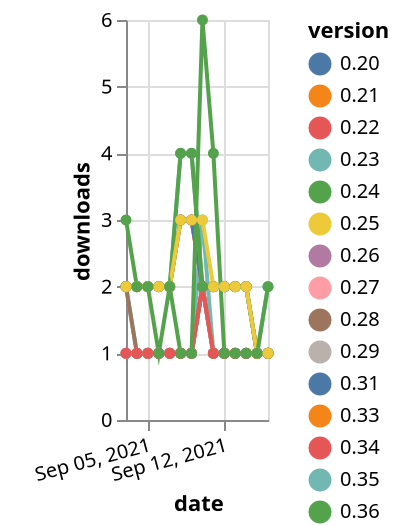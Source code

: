 {"$schema": "https://vega.github.io/schema/vega-lite/v5.json", "description": "A simple bar chart with embedded data.", "data": {"values": [{"date": "2021-09-03", "total": 307, "delta": 1, "version": "0.26"}, {"date": "2021-09-04", "total": 308, "delta": 1, "version": "0.26"}, {"date": "2021-09-05", "total": 309, "delta": 1, "version": "0.26"}, {"date": "2021-09-06", "total": 310, "delta": 1, "version": "0.26"}, {"date": "2021-09-07", "total": 311, "delta": 1, "version": "0.26"}, {"date": "2021-09-08", "total": 312, "delta": 1, "version": "0.26"}, {"date": "2021-09-09", "total": 313, "delta": 1, "version": "0.26"}, {"date": "2021-09-10", "total": 315, "delta": 2, "version": "0.26"}, {"date": "2021-09-11", "total": 316, "delta": 1, "version": "0.26"}, {"date": "2021-09-12", "total": 317, "delta": 1, "version": "0.26"}, {"date": "2021-09-13", "total": 318, "delta": 1, "version": "0.26"}, {"date": "2021-09-14", "total": 319, "delta": 1, "version": "0.26"}, {"date": "2021-09-15", "total": 320, "delta": 1, "version": "0.26"}, {"date": "2021-09-16", "total": 321, "delta": 1, "version": "0.26"}, {"date": "2021-09-03", "total": 267, "delta": 1, "version": "0.33"}, {"date": "2021-09-04", "total": 268, "delta": 1, "version": "0.33"}, {"date": "2021-09-05", "total": 269, "delta": 1, "version": "0.33"}, {"date": "2021-09-06", "total": 270, "delta": 1, "version": "0.33"}, {"date": "2021-09-07", "total": 271, "delta": 1, "version": "0.33"}, {"date": "2021-09-08", "total": 272, "delta": 1, "version": "0.33"}, {"date": "2021-09-09", "total": 273, "delta": 1, "version": "0.33"}, {"date": "2021-09-10", "total": 275, "delta": 2, "version": "0.33"}, {"date": "2021-09-11", "total": 276, "delta": 1, "version": "0.33"}, {"date": "2021-09-12", "total": 277, "delta": 1, "version": "0.33"}, {"date": "2021-09-13", "total": 278, "delta": 1, "version": "0.33"}, {"date": "2021-09-14", "total": 279, "delta": 1, "version": "0.33"}, {"date": "2021-09-15", "total": 280, "delta": 1, "version": "0.33"}, {"date": "2021-09-16", "total": 281, "delta": 1, "version": "0.33"}, {"date": "2021-09-03", "total": 395, "delta": 2, "version": "0.35"}, {"date": "2021-09-04", "total": 396, "delta": 1, "version": "0.35"}, {"date": "2021-09-05", "total": 397, "delta": 1, "version": "0.35"}, {"date": "2021-09-06", "total": 398, "delta": 1, "version": "0.35"}, {"date": "2021-09-07", "total": 399, "delta": 1, "version": "0.35"}, {"date": "2021-09-08", "total": 400, "delta": 1, "version": "0.35"}, {"date": "2021-09-09", "total": 401, "delta": 1, "version": "0.35"}, {"date": "2021-09-10", "total": 404, "delta": 3, "version": "0.35"}, {"date": "2021-09-11", "total": 405, "delta": 1, "version": "0.35"}, {"date": "2021-09-12", "total": 406, "delta": 1, "version": "0.35"}, {"date": "2021-09-13", "total": 407, "delta": 1, "version": "0.35"}, {"date": "2021-09-14", "total": 408, "delta": 1, "version": "0.35"}, {"date": "2021-09-15", "total": 409, "delta": 1, "version": "0.35"}, {"date": "2021-09-16", "total": 411, "delta": 2, "version": "0.35"}, {"date": "2021-09-03", "total": 2601, "delta": 2, "version": "0.22"}, {"date": "2021-09-04", "total": 2603, "delta": 2, "version": "0.22"}, {"date": "2021-09-05", "total": 2605, "delta": 2, "version": "0.22"}, {"date": "2021-09-06", "total": 2607, "delta": 2, "version": "0.22"}, {"date": "2021-09-07", "total": 2609, "delta": 2, "version": "0.22"}, {"date": "2021-09-08", "total": 2612, "delta": 3, "version": "0.22"}, {"date": "2021-09-09", "total": 2615, "delta": 3, "version": "0.22"}, {"date": "2021-09-10", "total": 2617, "delta": 2, "version": "0.22"}, {"date": "2021-09-11", "total": 2619, "delta": 2, "version": "0.22"}, {"date": "2021-09-12", "total": 2621, "delta": 2, "version": "0.22"}, {"date": "2021-09-13", "total": 2623, "delta": 2, "version": "0.22"}, {"date": "2021-09-14", "total": 2625, "delta": 2, "version": "0.22"}, {"date": "2021-09-15", "total": 2626, "delta": 1, "version": "0.22"}, {"date": "2021-09-16", "total": 2627, "delta": 1, "version": "0.22"}, {"date": "2021-09-03", "total": 997, "delta": 1, "version": "0.31"}, {"date": "2021-09-04", "total": 998, "delta": 1, "version": "0.31"}, {"date": "2021-09-05", "total": 999, "delta": 1, "version": "0.31"}, {"date": "2021-09-06", "total": 1000, "delta": 1, "version": "0.31"}, {"date": "2021-09-07", "total": 1001, "delta": 1, "version": "0.31"}, {"date": "2021-09-08", "total": 1002, "delta": 1, "version": "0.31"}, {"date": "2021-09-09", "total": 1003, "delta": 1, "version": "0.31"}, {"date": "2021-09-10", "total": 1005, "delta": 2, "version": "0.31"}, {"date": "2021-09-11", "total": 1006, "delta": 1, "version": "0.31"}, {"date": "2021-09-12", "total": 1007, "delta": 1, "version": "0.31"}, {"date": "2021-09-13", "total": 1008, "delta": 1, "version": "0.31"}, {"date": "2021-09-14", "total": 1009, "delta": 1, "version": "0.31"}, {"date": "2021-09-15", "total": 1010, "delta": 1, "version": "0.31"}, {"date": "2021-09-16", "total": 1011, "delta": 1, "version": "0.31"}, {"date": "2021-09-03", "total": 259, "delta": 1, "version": "0.29"}, {"date": "2021-09-04", "total": 260, "delta": 1, "version": "0.29"}, {"date": "2021-09-05", "total": 261, "delta": 1, "version": "0.29"}, {"date": "2021-09-06", "total": 262, "delta": 1, "version": "0.29"}, {"date": "2021-09-07", "total": 263, "delta": 1, "version": "0.29"}, {"date": "2021-09-08", "total": 264, "delta": 1, "version": "0.29"}, {"date": "2021-09-09", "total": 265, "delta": 1, "version": "0.29"}, {"date": "2021-09-10", "total": 267, "delta": 2, "version": "0.29"}, {"date": "2021-09-11", "total": 268, "delta": 1, "version": "0.29"}, {"date": "2021-09-12", "total": 269, "delta": 1, "version": "0.29"}, {"date": "2021-09-13", "total": 270, "delta": 1, "version": "0.29"}, {"date": "2021-09-14", "total": 271, "delta": 1, "version": "0.29"}, {"date": "2021-09-15", "total": 272, "delta": 1, "version": "0.29"}, {"date": "2021-09-16", "total": 273, "delta": 1, "version": "0.29"}, {"date": "2021-09-03", "total": 344, "delta": 1, "version": "0.27"}, {"date": "2021-09-04", "total": 345, "delta": 1, "version": "0.27"}, {"date": "2021-09-05", "total": 346, "delta": 1, "version": "0.27"}, {"date": "2021-09-06", "total": 347, "delta": 1, "version": "0.27"}, {"date": "2021-09-07", "total": 348, "delta": 1, "version": "0.27"}, {"date": "2021-09-08", "total": 349, "delta": 1, "version": "0.27"}, {"date": "2021-09-09", "total": 350, "delta": 1, "version": "0.27"}, {"date": "2021-09-10", "total": 352, "delta": 2, "version": "0.27"}, {"date": "2021-09-11", "total": 353, "delta": 1, "version": "0.27"}, {"date": "2021-09-12", "total": 354, "delta": 1, "version": "0.27"}, {"date": "2021-09-13", "total": 355, "delta": 1, "version": "0.27"}, {"date": "2021-09-14", "total": 356, "delta": 1, "version": "0.27"}, {"date": "2021-09-15", "total": 357, "delta": 1, "version": "0.27"}, {"date": "2021-09-16", "total": 358, "delta": 1, "version": "0.27"}, {"date": "2021-09-03", "total": 2583, "delta": 2, "version": "0.21"}, {"date": "2021-09-04", "total": 2585, "delta": 2, "version": "0.21"}, {"date": "2021-09-05", "total": 2587, "delta": 2, "version": "0.21"}, {"date": "2021-09-06", "total": 2589, "delta": 2, "version": "0.21"}, {"date": "2021-09-07", "total": 2591, "delta": 2, "version": "0.21"}, {"date": "2021-09-08", "total": 2594, "delta": 3, "version": "0.21"}, {"date": "2021-09-09", "total": 2597, "delta": 3, "version": "0.21"}, {"date": "2021-09-10", "total": 2599, "delta": 2, "version": "0.21"}, {"date": "2021-09-11", "total": 2601, "delta": 2, "version": "0.21"}, {"date": "2021-09-12", "total": 2603, "delta": 2, "version": "0.21"}, {"date": "2021-09-13", "total": 2605, "delta": 2, "version": "0.21"}, {"date": "2021-09-14", "total": 2607, "delta": 2, "version": "0.21"}, {"date": "2021-09-15", "total": 2608, "delta": 1, "version": "0.21"}, {"date": "2021-09-16", "total": 2609, "delta": 1, "version": "0.21"}, {"date": "2021-09-03", "total": 2575, "delta": 2, "version": "0.20"}, {"date": "2021-09-04", "total": 2577, "delta": 2, "version": "0.20"}, {"date": "2021-09-05", "total": 2579, "delta": 2, "version": "0.20"}, {"date": "2021-09-06", "total": 2581, "delta": 2, "version": "0.20"}, {"date": "2021-09-07", "total": 2583, "delta": 2, "version": "0.20"}, {"date": "2021-09-08", "total": 2586, "delta": 3, "version": "0.20"}, {"date": "2021-09-09", "total": 2589, "delta": 3, "version": "0.20"}, {"date": "2021-09-10", "total": 2591, "delta": 2, "version": "0.20"}, {"date": "2021-09-11", "total": 2593, "delta": 2, "version": "0.20"}, {"date": "2021-09-12", "total": 2595, "delta": 2, "version": "0.20"}, {"date": "2021-09-13", "total": 2597, "delta": 2, "version": "0.20"}, {"date": "2021-09-14", "total": 2599, "delta": 2, "version": "0.20"}, {"date": "2021-09-15", "total": 2600, "delta": 1, "version": "0.20"}, {"date": "2021-09-16", "total": 2601, "delta": 1, "version": "0.20"}, {"date": "2021-09-03", "total": 279, "delta": 2, "version": "0.28"}, {"date": "2021-09-04", "total": 280, "delta": 1, "version": "0.28"}, {"date": "2021-09-05", "total": 281, "delta": 1, "version": "0.28"}, {"date": "2021-09-06", "total": 282, "delta": 1, "version": "0.28"}, {"date": "2021-09-07", "total": 283, "delta": 1, "version": "0.28"}, {"date": "2021-09-08", "total": 284, "delta": 1, "version": "0.28"}, {"date": "2021-09-09", "total": 285, "delta": 1, "version": "0.28"}, {"date": "2021-09-10", "total": 287, "delta": 2, "version": "0.28"}, {"date": "2021-09-11", "total": 288, "delta": 1, "version": "0.28"}, {"date": "2021-09-12", "total": 289, "delta": 1, "version": "0.28"}, {"date": "2021-09-13", "total": 290, "delta": 1, "version": "0.28"}, {"date": "2021-09-14", "total": 291, "delta": 1, "version": "0.28"}, {"date": "2021-09-15", "total": 292, "delta": 1, "version": "0.28"}, {"date": "2021-09-16", "total": 293, "delta": 1, "version": "0.28"}, {"date": "2021-09-03", "total": 3138, "delta": 2, "version": "0.23"}, {"date": "2021-09-04", "total": 3140, "delta": 2, "version": "0.23"}, {"date": "2021-09-05", "total": 3142, "delta": 2, "version": "0.23"}, {"date": "2021-09-06", "total": 3144, "delta": 2, "version": "0.23"}, {"date": "2021-09-07", "total": 3146, "delta": 2, "version": "0.23"}, {"date": "2021-09-08", "total": 3150, "delta": 4, "version": "0.23"}, {"date": "2021-09-09", "total": 3154, "delta": 4, "version": "0.23"}, {"date": "2021-09-10", "total": 3156, "delta": 2, "version": "0.23"}, {"date": "2021-09-11", "total": 3158, "delta": 2, "version": "0.23"}, {"date": "2021-09-12", "total": 3160, "delta": 2, "version": "0.23"}, {"date": "2021-09-13", "total": 3162, "delta": 2, "version": "0.23"}, {"date": "2021-09-14", "total": 3164, "delta": 2, "version": "0.23"}, {"date": "2021-09-15", "total": 3165, "delta": 1, "version": "0.23"}, {"date": "2021-09-16", "total": 3166, "delta": 1, "version": "0.23"}, {"date": "2021-09-03", "total": 319, "delta": 1, "version": "0.34"}, {"date": "2021-09-04", "total": 320, "delta": 1, "version": "0.34"}, {"date": "2021-09-05", "total": 321, "delta": 1, "version": "0.34"}, {"date": "2021-09-06", "total": 322, "delta": 1, "version": "0.34"}, {"date": "2021-09-07", "total": 323, "delta": 1, "version": "0.34"}, {"date": "2021-09-08", "total": 324, "delta": 1, "version": "0.34"}, {"date": "2021-09-09", "total": 325, "delta": 1, "version": "0.34"}, {"date": "2021-09-10", "total": 327, "delta": 2, "version": "0.34"}, {"date": "2021-09-11", "total": 328, "delta": 1, "version": "0.34"}, {"date": "2021-09-12", "total": 329, "delta": 1, "version": "0.34"}, {"date": "2021-09-13", "total": 330, "delta": 1, "version": "0.34"}, {"date": "2021-09-14", "total": 331, "delta": 1, "version": "0.34"}, {"date": "2021-09-15", "total": 332, "delta": 1, "version": "0.34"}, {"date": "2021-09-16", "total": 333, "delta": 1, "version": "0.34"}, {"date": "2021-09-03", "total": 2728, "delta": 2, "version": "0.24"}, {"date": "2021-09-04", "total": 2730, "delta": 2, "version": "0.24"}, {"date": "2021-09-05", "total": 2732, "delta": 2, "version": "0.24"}, {"date": "2021-09-06", "total": 2734, "delta": 2, "version": "0.24"}, {"date": "2021-09-07", "total": 2736, "delta": 2, "version": "0.24"}, {"date": "2021-09-08", "total": 2740, "delta": 4, "version": "0.24"}, {"date": "2021-09-09", "total": 2744, "delta": 4, "version": "0.24"}, {"date": "2021-09-10", "total": 2746, "delta": 2, "version": "0.24"}, {"date": "2021-09-11", "total": 2748, "delta": 2, "version": "0.24"}, {"date": "2021-09-12", "total": 2750, "delta": 2, "version": "0.24"}, {"date": "2021-09-13", "total": 2752, "delta": 2, "version": "0.24"}, {"date": "2021-09-14", "total": 2754, "delta": 2, "version": "0.24"}, {"date": "2021-09-15", "total": 2755, "delta": 1, "version": "0.24"}, {"date": "2021-09-16", "total": 2756, "delta": 1, "version": "0.24"}, {"date": "2021-09-03", "total": 2838, "delta": 2, "version": "0.25"}, {"date": "2021-09-04", "total": 2840, "delta": 2, "version": "0.25"}, {"date": "2021-09-05", "total": 2842, "delta": 2, "version": "0.25"}, {"date": "2021-09-06", "total": 2844, "delta": 2, "version": "0.25"}, {"date": "2021-09-07", "total": 2846, "delta": 2, "version": "0.25"}, {"date": "2021-09-08", "total": 2849, "delta": 3, "version": "0.25"}, {"date": "2021-09-09", "total": 2852, "delta": 3, "version": "0.25"}, {"date": "2021-09-10", "total": 2855, "delta": 3, "version": "0.25"}, {"date": "2021-09-11", "total": 2857, "delta": 2, "version": "0.25"}, {"date": "2021-09-12", "total": 2859, "delta": 2, "version": "0.25"}, {"date": "2021-09-13", "total": 2861, "delta": 2, "version": "0.25"}, {"date": "2021-09-14", "total": 2863, "delta": 2, "version": "0.25"}, {"date": "2021-09-15", "total": 2864, "delta": 1, "version": "0.25"}, {"date": "2021-09-16", "total": 2865, "delta": 1, "version": "0.25"}, {"date": "2021-09-03", "total": 156, "delta": 3, "version": "0.36"}, {"date": "2021-09-04", "total": 158, "delta": 2, "version": "0.36"}, {"date": "2021-09-05", "total": 160, "delta": 2, "version": "0.36"}, {"date": "2021-09-06", "total": 161, "delta": 1, "version": "0.36"}, {"date": "2021-09-07", "total": 163, "delta": 2, "version": "0.36"}, {"date": "2021-09-08", "total": 164, "delta": 1, "version": "0.36"}, {"date": "2021-09-09", "total": 165, "delta": 1, "version": "0.36"}, {"date": "2021-09-10", "total": 171, "delta": 6, "version": "0.36"}, {"date": "2021-09-11", "total": 175, "delta": 4, "version": "0.36"}, {"date": "2021-09-12", "total": 176, "delta": 1, "version": "0.36"}, {"date": "2021-09-13", "total": 177, "delta": 1, "version": "0.36"}, {"date": "2021-09-14", "total": 178, "delta": 1, "version": "0.36"}, {"date": "2021-09-15", "total": 179, "delta": 1, "version": "0.36"}, {"date": "2021-09-16", "total": 181, "delta": 2, "version": "0.36"}]}, "width": "container", "mark": {"type": "line", "point": {"filled": true}}, "encoding": {"x": {"field": "date", "type": "temporal", "timeUnit": "yearmonthdate", "title": "date", "axis": {"labelAngle": -15}}, "y": {"field": "delta", "type": "quantitative", "title": "downloads"}, "color": {"field": "version", "type": "nominal"}, "tooltip": {"field": "delta"}}}